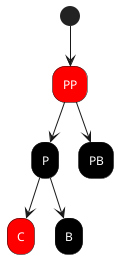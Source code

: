 @startuml

skinparam activity{
FontName Impact
FontColor white
backgroundcolor black
}

(*) --> PP#RED
PP --> P#BLACK
P --> C#RED
P --> B#BLACK
PP --> PB#BLACK
@enduml
